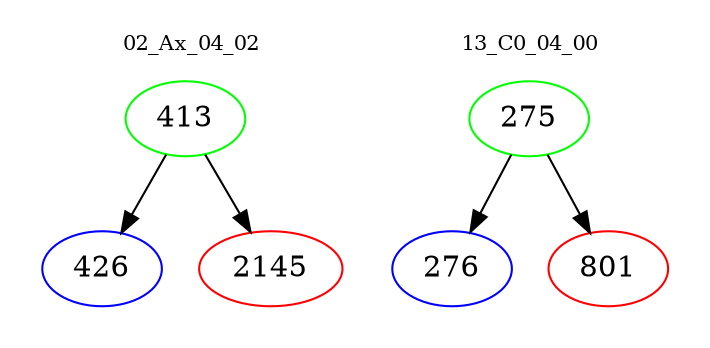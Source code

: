 digraph{
subgraph cluster_0 {
color = white
label = "02_Ax_04_02";
fontsize=10;
T0_413 [label="413", color="green"]
T0_413 -> T0_426 [color="black"]
T0_426 [label="426", color="blue"]
T0_413 -> T0_2145 [color="black"]
T0_2145 [label="2145", color="red"]
}
subgraph cluster_1 {
color = white
label = "13_C0_04_00";
fontsize=10;
T1_275 [label="275", color="green"]
T1_275 -> T1_276 [color="black"]
T1_276 [label="276", color="blue"]
T1_275 -> T1_801 [color="black"]
T1_801 [label="801", color="red"]
}
}
